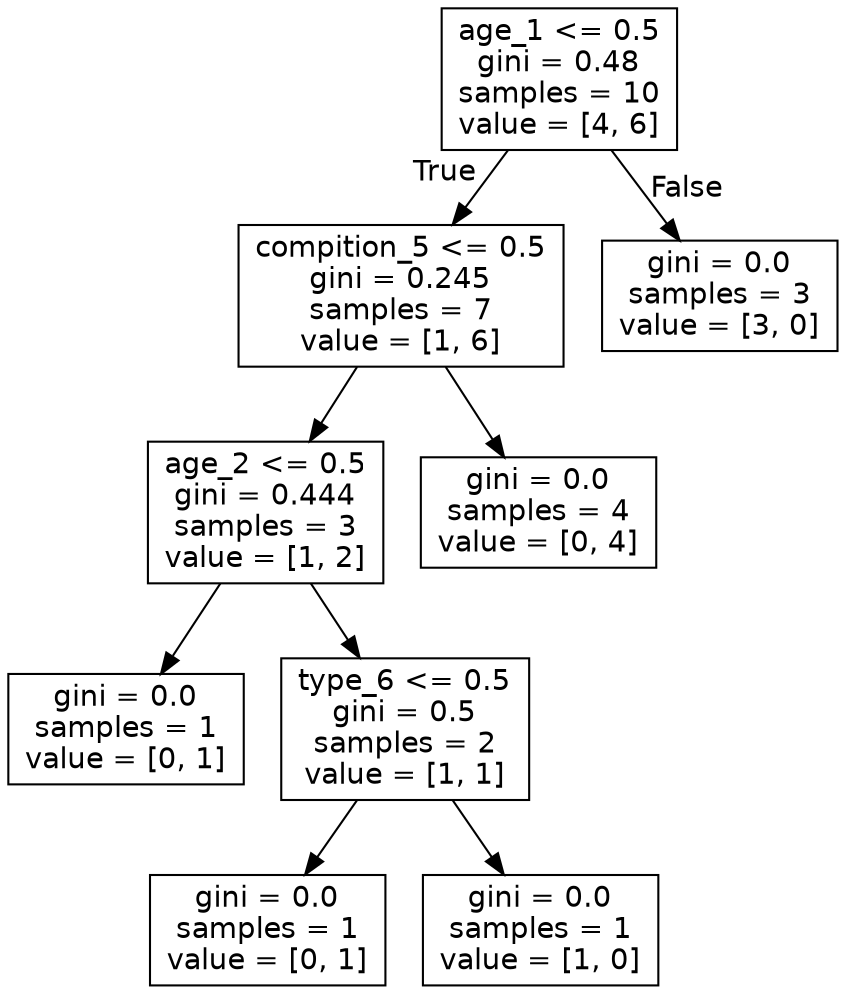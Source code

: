 digraph Tree {
node [shape=box, fontname="helvetica"] ;
edge [fontname="helvetica"] ;
0 [label="age_1 <= 0.5\ngini = 0.48\nsamples = 10\nvalue = [4, 6]"] ;
1 [label="compition_5 <= 0.5\ngini = 0.245\nsamples = 7\nvalue = [1, 6]"] ;
0 -> 1 [labeldistance=2.5, labelangle=45, headlabel="True"] ;
2 [label="age_2 <= 0.5\ngini = 0.444\nsamples = 3\nvalue = [1, 2]"] ;
1 -> 2 ;
3 [label="gini = 0.0\nsamples = 1\nvalue = [0, 1]"] ;
2 -> 3 ;
4 [label="type_6 <= 0.5\ngini = 0.5\nsamples = 2\nvalue = [1, 1]"] ;
2 -> 4 ;
5 [label="gini = 0.0\nsamples = 1\nvalue = [0, 1]"] ;
4 -> 5 ;
6 [label="gini = 0.0\nsamples = 1\nvalue = [1, 0]"] ;
4 -> 6 ;
7 [label="gini = 0.0\nsamples = 4\nvalue = [0, 4]"] ;
1 -> 7 ;
8 [label="gini = 0.0\nsamples = 3\nvalue = [3, 0]"] ;
0 -> 8 [labeldistance=2.5, labelangle=-45, headlabel="False"] ;
}